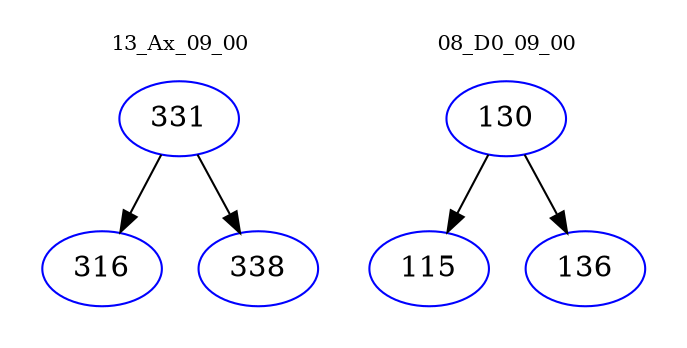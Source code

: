 digraph{
subgraph cluster_0 {
color = white
label = "13_Ax_09_00";
fontsize=10;
T0_331 [label="331", color="blue"]
T0_331 -> T0_316 [color="black"]
T0_316 [label="316", color="blue"]
T0_331 -> T0_338 [color="black"]
T0_338 [label="338", color="blue"]
}
subgraph cluster_1 {
color = white
label = "08_D0_09_00";
fontsize=10;
T1_130 [label="130", color="blue"]
T1_130 -> T1_115 [color="black"]
T1_115 [label="115", color="blue"]
T1_130 -> T1_136 [color="black"]
T1_136 [label="136", color="blue"]
}
}
